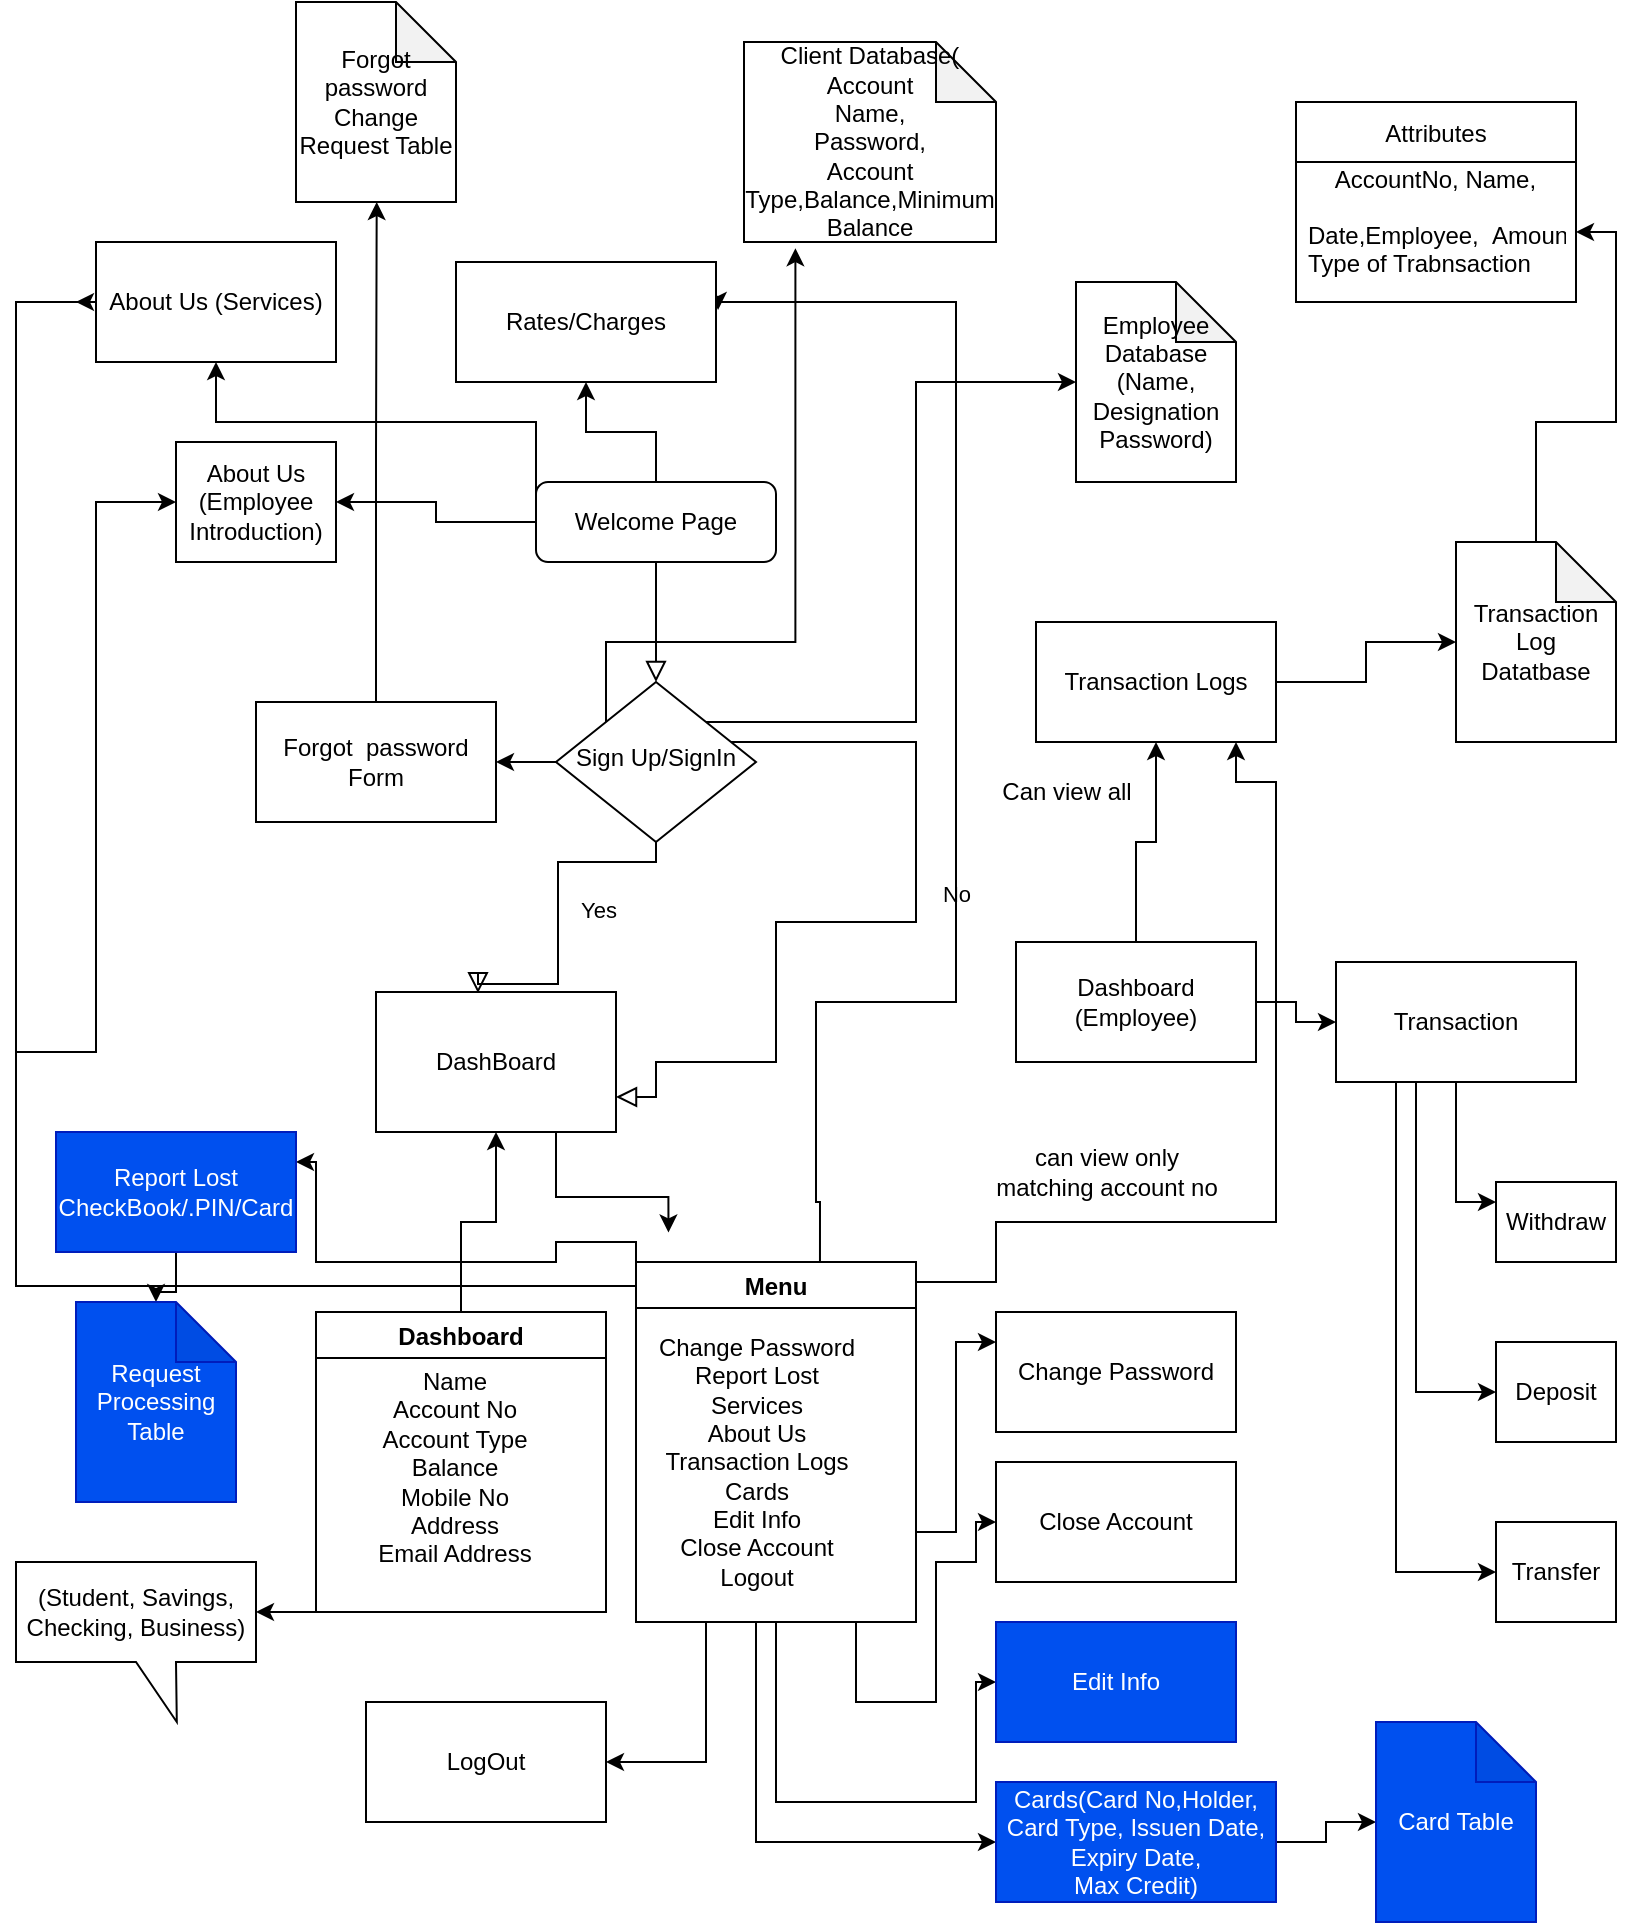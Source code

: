 <mxfile version="20.2.7" type="github">
  <diagram id="C5RBs43oDa-KdzZeNtuy" name="Page-1">
    <mxGraphModel dx="1192" dy="1692" grid="1" gridSize="10" guides="1" tooltips="1" connect="1" arrows="1" fold="1" page="1" pageScale="1" pageWidth="827" pageHeight="1169" math="0" shadow="0">
      <root>
        <mxCell id="WIyWlLk6GJQsqaUBKTNV-0" />
        <mxCell id="WIyWlLk6GJQsqaUBKTNV-1" parent="WIyWlLk6GJQsqaUBKTNV-0" />
        <mxCell id="WIyWlLk6GJQsqaUBKTNV-2" value="" style="rounded=0;html=1;jettySize=auto;orthogonalLoop=1;fontSize=11;endArrow=block;endFill=0;endSize=8;strokeWidth=1;shadow=0;labelBackgroundColor=none;edgeStyle=orthogonalEdgeStyle;" parent="WIyWlLk6GJQsqaUBKTNV-1" source="WIyWlLk6GJQsqaUBKTNV-3" target="WIyWlLk6GJQsqaUBKTNV-6" edge="1">
          <mxGeometry relative="1" as="geometry" />
        </mxCell>
        <mxCell id="RE7xwJCLeJIO6roD6Kax-3" value="" style="edgeStyle=orthogonalEdgeStyle;rounded=0;orthogonalLoop=1;jettySize=auto;html=1;" edge="1" parent="WIyWlLk6GJQsqaUBKTNV-1" source="WIyWlLk6GJQsqaUBKTNV-3" target="RE7xwJCLeJIO6roD6Kax-2">
          <mxGeometry relative="1" as="geometry" />
        </mxCell>
        <mxCell id="RE7xwJCLeJIO6roD6Kax-6" value="" style="edgeStyle=orthogonalEdgeStyle;rounded=0;orthogonalLoop=1;jettySize=auto;html=1;" edge="1" parent="WIyWlLk6GJQsqaUBKTNV-1" source="WIyWlLk6GJQsqaUBKTNV-3" target="RE7xwJCLeJIO6roD6Kax-4">
          <mxGeometry relative="1" as="geometry" />
        </mxCell>
        <mxCell id="RE7xwJCLeJIO6roD6Kax-12" style="edgeStyle=orthogonalEdgeStyle;rounded=0;orthogonalLoop=1;jettySize=auto;html=1;exitX=0;exitY=0.25;exitDx=0;exitDy=0;" edge="1" parent="WIyWlLk6GJQsqaUBKTNV-1" source="WIyWlLk6GJQsqaUBKTNV-3" target="RE7xwJCLeJIO6roD6Kax-11">
          <mxGeometry relative="1" as="geometry">
            <mxPoint x="220" y="130" as="targetPoint" />
            <Array as="points">
              <mxPoint x="270" y="200" />
              <mxPoint x="110" y="200" />
            </Array>
          </mxGeometry>
        </mxCell>
        <mxCell id="WIyWlLk6GJQsqaUBKTNV-3" value="Welcome Page" style="rounded=1;whiteSpace=wrap;html=1;fontSize=12;glass=0;strokeWidth=1;shadow=0;" parent="WIyWlLk6GJQsqaUBKTNV-1" vertex="1">
          <mxGeometry x="270" y="230" width="120" height="40" as="geometry" />
        </mxCell>
        <mxCell id="WIyWlLk6GJQsqaUBKTNV-4" value="Yes" style="rounded=0;html=1;jettySize=auto;orthogonalLoop=1;fontSize=11;endArrow=block;endFill=0;endSize=8;strokeWidth=1;shadow=0;labelBackgroundColor=none;edgeStyle=orthogonalEdgeStyle;entryX=0.425;entryY=0.008;entryDx=0;entryDy=0;entryPerimeter=0;" parent="WIyWlLk6GJQsqaUBKTNV-1" source="WIyWlLk6GJQsqaUBKTNV-6" target="RE7xwJCLeJIO6roD6Kax-0" edge="1">
          <mxGeometry y="20" relative="1" as="geometry">
            <mxPoint as="offset" />
            <mxPoint x="230" y="460" as="targetPoint" />
            <Array as="points">
              <mxPoint x="330" y="420" />
              <mxPoint x="281" y="420" />
              <mxPoint x="281" y="481" />
            </Array>
          </mxGeometry>
        </mxCell>
        <mxCell id="WIyWlLk6GJQsqaUBKTNV-5" value="No" style="edgeStyle=orthogonalEdgeStyle;rounded=0;html=1;jettySize=auto;orthogonalLoop=1;fontSize=11;endArrow=block;endFill=0;endSize=8;strokeWidth=1;shadow=0;labelBackgroundColor=none;entryX=1;entryY=0.75;entryDx=0;entryDy=0;" parent="WIyWlLk6GJQsqaUBKTNV-1" source="WIyWlLk6GJQsqaUBKTNV-6" target="RE7xwJCLeJIO6roD6Kax-0" edge="1">
          <mxGeometry x="-0.2" y="20" relative="1" as="geometry">
            <mxPoint as="offset" />
            <mxPoint x="360" y="590" as="targetPoint" />
            <Array as="points">
              <mxPoint x="460" y="360" />
              <mxPoint x="460" y="450" />
              <mxPoint x="390" y="450" />
              <mxPoint x="390" y="520" />
              <mxPoint x="330" y="520" />
            </Array>
          </mxGeometry>
        </mxCell>
        <mxCell id="RE7xwJCLeJIO6roD6Kax-40" style="edgeStyle=orthogonalEdgeStyle;rounded=0;orthogonalLoop=1;jettySize=auto;html=1;exitX=1;exitY=0;exitDx=0;exitDy=0;entryX=0;entryY=0.5;entryDx=0;entryDy=0;entryPerimeter=0;" edge="1" parent="WIyWlLk6GJQsqaUBKTNV-1" source="WIyWlLk6GJQsqaUBKTNV-6" target="RE7xwJCLeJIO6roD6Kax-35">
          <mxGeometry relative="1" as="geometry">
            <mxPoint x="440" y="100" as="targetPoint" />
          </mxGeometry>
        </mxCell>
        <mxCell id="RE7xwJCLeJIO6roD6Kax-51" style="edgeStyle=orthogonalEdgeStyle;rounded=0;orthogonalLoop=1;jettySize=auto;html=1;exitX=0;exitY=0.5;exitDx=0;exitDy=0;entryX=1;entryY=0.5;entryDx=0;entryDy=0;" edge="1" parent="WIyWlLk6GJQsqaUBKTNV-1" source="WIyWlLk6GJQsqaUBKTNV-6" target="RE7xwJCLeJIO6roD6Kax-50">
          <mxGeometry relative="1" as="geometry" />
        </mxCell>
        <mxCell id="WIyWlLk6GJQsqaUBKTNV-6" value="Sign Up/SignIn" style="rhombus;whiteSpace=wrap;html=1;shadow=0;fontFamily=Helvetica;fontSize=12;align=center;strokeWidth=1;spacing=6;spacingTop=-4;" parent="WIyWlLk6GJQsqaUBKTNV-1" vertex="1">
          <mxGeometry x="280" y="330" width="100" height="80" as="geometry" />
        </mxCell>
        <mxCell id="RE7xwJCLeJIO6roD6Kax-9" style="edgeStyle=orthogonalEdgeStyle;rounded=0;orthogonalLoop=1;jettySize=auto;html=1;entryX=1.008;entryY=0.4;entryDx=0;entryDy=0;entryPerimeter=0;exitX=0.657;exitY=0.007;exitDx=0;exitDy=0;exitPerimeter=0;" edge="1" parent="WIyWlLk6GJQsqaUBKTNV-1" source="RE7xwJCLeJIO6roD6Kax-58" target="RE7xwJCLeJIO6roD6Kax-4">
          <mxGeometry relative="1" as="geometry">
            <mxPoint x="460" y="140" as="targetPoint" />
            <mxPoint x="410" y="610" as="sourcePoint" />
            <Array as="points">
              <mxPoint x="412" y="590" />
              <mxPoint x="410" y="590" />
              <mxPoint x="410" y="490" />
              <mxPoint x="480" y="490" />
              <mxPoint x="480" y="140" />
              <mxPoint x="361" y="140" />
            </Array>
          </mxGeometry>
        </mxCell>
        <mxCell id="RE7xwJCLeJIO6roD6Kax-10" style="edgeStyle=orthogonalEdgeStyle;rounded=0;orthogonalLoop=1;jettySize=auto;html=1;" edge="1" parent="WIyWlLk6GJQsqaUBKTNV-1" target="RE7xwJCLeJIO6roD6Kax-2">
          <mxGeometry relative="1" as="geometry">
            <mxPoint x="10" y="515" as="sourcePoint" />
            <Array as="points">
              <mxPoint x="50" y="515" />
              <mxPoint x="50" y="240" />
            </Array>
          </mxGeometry>
        </mxCell>
        <mxCell id="RE7xwJCLeJIO6roD6Kax-13" style="edgeStyle=orthogonalEdgeStyle;rounded=0;orthogonalLoop=1;jettySize=auto;html=1;exitX=0;exitY=0.25;exitDx=0;exitDy=0;" edge="1" parent="WIyWlLk6GJQsqaUBKTNV-1" source="RE7xwJCLeJIO6roD6Kax-58">
          <mxGeometry relative="1" as="geometry">
            <mxPoint x="40" y="140" as="targetPoint" />
            <Array as="points">
              <mxPoint x="320" y="632" />
              <mxPoint x="10" y="632" />
              <mxPoint x="10" y="140" />
              <mxPoint x="60" y="140" />
            </Array>
          </mxGeometry>
        </mxCell>
        <mxCell id="RE7xwJCLeJIO6roD6Kax-29" style="edgeStyle=orthogonalEdgeStyle;rounded=0;orthogonalLoop=1;jettySize=auto;html=1;exitX=1;exitY=0.25;exitDx=0;exitDy=0;" edge="1" parent="WIyWlLk6GJQsqaUBKTNV-1" source="RE7xwJCLeJIO6roD6Kax-58" target="RE7xwJCLeJIO6roD6Kax-21">
          <mxGeometry relative="1" as="geometry">
            <mxPoint x="660" y="380" as="targetPoint" />
            <Array as="points">
              <mxPoint x="460" y="630" />
              <mxPoint x="500" y="630" />
              <mxPoint x="500" y="600" />
              <mxPoint x="640" y="600" />
              <mxPoint x="640" y="380" />
              <mxPoint x="620" y="380" />
            </Array>
          </mxGeometry>
        </mxCell>
        <mxCell id="RE7xwJCLeJIO6roD6Kax-46" style="edgeStyle=orthogonalEdgeStyle;rounded=0;orthogonalLoop=1;jettySize=auto;html=1;exitX=0;exitY=0;exitDx=0;exitDy=0;entryX=1;entryY=0.25;entryDx=0;entryDy=0;" edge="1" parent="WIyWlLk6GJQsqaUBKTNV-1" source="RE7xwJCLeJIO6roD6Kax-58" target="RE7xwJCLeJIO6roD6Kax-45">
          <mxGeometry relative="1" as="geometry">
            <Array as="points">
              <mxPoint x="320" y="610" />
              <mxPoint x="280" y="610" />
              <mxPoint x="280" y="620" />
              <mxPoint x="160" y="620" />
              <mxPoint x="160" y="570" />
            </Array>
          </mxGeometry>
        </mxCell>
        <mxCell id="RE7xwJCLeJIO6roD6Kax-60" style="edgeStyle=orthogonalEdgeStyle;rounded=0;orthogonalLoop=1;jettySize=auto;html=1;exitX=0.75;exitY=1;exitDx=0;exitDy=0;entryX=0.116;entryY=-0.082;entryDx=0;entryDy=0;entryPerimeter=0;" edge="1" parent="WIyWlLk6GJQsqaUBKTNV-1" source="RE7xwJCLeJIO6roD6Kax-0" target="RE7xwJCLeJIO6roD6Kax-58">
          <mxGeometry relative="1" as="geometry" />
        </mxCell>
        <mxCell id="RE7xwJCLeJIO6roD6Kax-0" value="DashBoard" style="rounded=0;whiteSpace=wrap;html=1;" vertex="1" parent="WIyWlLk6GJQsqaUBKTNV-1">
          <mxGeometry x="190" y="485" width="120" height="70" as="geometry" />
        </mxCell>
        <mxCell id="RE7xwJCLeJIO6roD6Kax-2" value="About Us (Employee Introduction)" style="rounded=0;whiteSpace=wrap;html=1;" vertex="1" parent="WIyWlLk6GJQsqaUBKTNV-1">
          <mxGeometry x="90" y="210" width="80" height="60" as="geometry" />
        </mxCell>
        <mxCell id="RE7xwJCLeJIO6roD6Kax-4" value="Rates/Charges" style="rounded=0;whiteSpace=wrap;html=1;" vertex="1" parent="WIyWlLk6GJQsqaUBKTNV-1">
          <mxGeometry x="230" y="120" width="130" height="60" as="geometry" />
        </mxCell>
        <mxCell id="RE7xwJCLeJIO6roD6Kax-11" value="About Us (Services)" style="rounded=0;whiteSpace=wrap;html=1;" vertex="1" parent="WIyWlLk6GJQsqaUBKTNV-1">
          <mxGeometry x="50" y="110" width="120" height="60" as="geometry" />
        </mxCell>
        <mxCell id="RE7xwJCLeJIO6roD6Kax-23" value="" style="edgeStyle=orthogonalEdgeStyle;rounded=0;orthogonalLoop=1;jettySize=auto;html=1;" edge="1" parent="WIyWlLk6GJQsqaUBKTNV-1" source="RE7xwJCLeJIO6roD6Kax-14" target="RE7xwJCLeJIO6roD6Kax-21">
          <mxGeometry relative="1" as="geometry" />
        </mxCell>
        <mxCell id="RE7xwJCLeJIO6roD6Kax-30" value="" style="edgeStyle=orthogonalEdgeStyle;rounded=0;orthogonalLoop=1;jettySize=auto;html=1;" edge="1" parent="WIyWlLk6GJQsqaUBKTNV-1" source="RE7xwJCLeJIO6roD6Kax-14" target="RE7xwJCLeJIO6roD6Kax-15">
          <mxGeometry relative="1" as="geometry" />
        </mxCell>
        <mxCell id="RE7xwJCLeJIO6roD6Kax-14" value="Dashboard (Employee)" style="rounded=0;whiteSpace=wrap;html=1;" vertex="1" parent="WIyWlLk6GJQsqaUBKTNV-1">
          <mxGeometry x="510" y="460" width="120" height="60" as="geometry" />
        </mxCell>
        <mxCell id="RE7xwJCLeJIO6roD6Kax-31" style="edgeStyle=orthogonalEdgeStyle;rounded=0;orthogonalLoop=1;jettySize=auto;html=1;exitX=0.5;exitY=1;exitDx=0;exitDy=0;entryX=0;entryY=0.25;entryDx=0;entryDy=0;" edge="1" parent="WIyWlLk6GJQsqaUBKTNV-1" source="RE7xwJCLeJIO6roD6Kax-15" target="RE7xwJCLeJIO6roD6Kax-16">
          <mxGeometry relative="1" as="geometry">
            <mxPoint x="719.765" y="600" as="targetPoint" />
          </mxGeometry>
        </mxCell>
        <mxCell id="RE7xwJCLeJIO6roD6Kax-32" style="edgeStyle=orthogonalEdgeStyle;rounded=0;orthogonalLoop=1;jettySize=auto;html=1;exitX=0.25;exitY=1;exitDx=0;exitDy=0;entryX=0;entryY=0.5;entryDx=0;entryDy=0;" edge="1" parent="WIyWlLk6GJQsqaUBKTNV-1" source="RE7xwJCLeJIO6roD6Kax-15" target="RE7xwJCLeJIO6roD6Kax-17">
          <mxGeometry relative="1" as="geometry">
            <mxPoint x="699.765" y="690" as="targetPoint" />
            <Array as="points">
              <mxPoint x="710" y="530" />
              <mxPoint x="710" y="685" />
            </Array>
          </mxGeometry>
        </mxCell>
        <mxCell id="RE7xwJCLeJIO6roD6Kax-33" style="edgeStyle=orthogonalEdgeStyle;rounded=0;orthogonalLoop=1;jettySize=auto;html=1;exitX=0.25;exitY=1;exitDx=0;exitDy=0;entryX=0;entryY=0.5;entryDx=0;entryDy=0;" edge="1" parent="WIyWlLk6GJQsqaUBKTNV-1" source="RE7xwJCLeJIO6roD6Kax-15" target="RE7xwJCLeJIO6roD6Kax-18">
          <mxGeometry relative="1" as="geometry">
            <mxPoint x="700" y="780" as="targetPoint" />
          </mxGeometry>
        </mxCell>
        <mxCell id="RE7xwJCLeJIO6roD6Kax-15" value="Transaction" style="rounded=0;whiteSpace=wrap;html=1;" vertex="1" parent="WIyWlLk6GJQsqaUBKTNV-1">
          <mxGeometry x="670" y="470" width="120" height="60" as="geometry" />
        </mxCell>
        <mxCell id="RE7xwJCLeJIO6roD6Kax-16" value="Withdraw" style="rounded=0;whiteSpace=wrap;html=1;" vertex="1" parent="WIyWlLk6GJQsqaUBKTNV-1">
          <mxGeometry x="750" y="580" width="60" height="40" as="geometry" />
        </mxCell>
        <mxCell id="RE7xwJCLeJIO6roD6Kax-17" value="Deposit" style="rounded=0;whiteSpace=wrap;html=1;" vertex="1" parent="WIyWlLk6GJQsqaUBKTNV-1">
          <mxGeometry x="750" y="660" width="60" height="50" as="geometry" />
        </mxCell>
        <mxCell id="RE7xwJCLeJIO6roD6Kax-18" value="Transfer" style="rounded=0;whiteSpace=wrap;html=1;" vertex="1" parent="WIyWlLk6GJQsqaUBKTNV-1">
          <mxGeometry x="750" y="750" width="60" height="50" as="geometry" />
        </mxCell>
        <mxCell id="RE7xwJCLeJIO6roD6Kax-42" style="edgeStyle=orthogonalEdgeStyle;rounded=0;orthogonalLoop=1;jettySize=auto;html=1;exitX=0.5;exitY=0;exitDx=0;exitDy=0;exitPerimeter=0;entryX=1;entryY=0.5;entryDx=0;entryDy=0;" edge="1" parent="WIyWlLk6GJQsqaUBKTNV-1" source="RE7xwJCLeJIO6roD6Kax-19" target="RE7xwJCLeJIO6roD6Kax-37">
          <mxGeometry relative="1" as="geometry" />
        </mxCell>
        <mxCell id="RE7xwJCLeJIO6roD6Kax-19" value="Transaction Log Datatbase" style="shape=note;whiteSpace=wrap;html=1;backgroundOutline=1;darkOpacity=0.05;" vertex="1" parent="WIyWlLk6GJQsqaUBKTNV-1">
          <mxGeometry x="730" y="260" width="80" height="100" as="geometry" />
        </mxCell>
        <mxCell id="RE7xwJCLeJIO6roD6Kax-22" value="" style="edgeStyle=orthogonalEdgeStyle;rounded=0;orthogonalLoop=1;jettySize=auto;html=1;" edge="1" parent="WIyWlLk6GJQsqaUBKTNV-1" source="RE7xwJCLeJIO6roD6Kax-21" target="RE7xwJCLeJIO6roD6Kax-19">
          <mxGeometry relative="1" as="geometry" />
        </mxCell>
        <mxCell id="RE7xwJCLeJIO6roD6Kax-21" value="Transaction Logs" style="rounded=0;whiteSpace=wrap;html=1;" vertex="1" parent="WIyWlLk6GJQsqaUBKTNV-1">
          <mxGeometry x="520" y="300" width="120" height="60" as="geometry" />
        </mxCell>
        <mxCell id="RE7xwJCLeJIO6roD6Kax-26" value="Can view all " style="text;html=1;align=center;verticalAlign=middle;resizable=0;points=[];autosize=1;strokeColor=none;fillColor=none;" vertex="1" parent="WIyWlLk6GJQsqaUBKTNV-1">
          <mxGeometry x="490" y="370" width="90" height="30" as="geometry" />
        </mxCell>
        <mxCell id="RE7xwJCLeJIO6roD6Kax-28" value="&lt;div&gt;can view only &lt;br&gt;&lt;/div&gt;&lt;div&gt;matching account no&lt;/div&gt;" style="text;html=1;align=center;verticalAlign=middle;resizable=0;points=[];autosize=1;strokeColor=none;fillColor=none;" vertex="1" parent="WIyWlLk6GJQsqaUBKTNV-1">
          <mxGeometry x="490" y="555" width="130" height="40" as="geometry" />
        </mxCell>
        <mxCell id="RE7xwJCLeJIO6roD6Kax-35" value="&lt;div&gt;Employee&lt;/div&gt;&lt;div&gt;Database &lt;br&gt;&lt;/div&gt;&lt;div&gt;(Name, Designation&lt;/div&gt;&lt;div&gt;Password)&lt;br&gt;&lt;/div&gt;" style="shape=note;whiteSpace=wrap;html=1;backgroundOutline=1;darkOpacity=0.05;" vertex="1" parent="WIyWlLk6GJQsqaUBKTNV-1">
          <mxGeometry x="540" y="130" width="80" height="100" as="geometry" />
        </mxCell>
        <mxCell id="RE7xwJCLeJIO6roD6Kax-36" value="Attributes" style="swimlane;fontStyle=0;childLayout=stackLayout;horizontal=1;startSize=30;horizontalStack=0;resizeParent=1;resizeParentMax=0;resizeLast=0;collapsible=1;marginBottom=0;" vertex="1" parent="WIyWlLk6GJQsqaUBKTNV-1">
          <mxGeometry x="650" y="40" width="140" height="100" as="geometry" />
        </mxCell>
        <mxCell id="RE7xwJCLeJIO6roD6Kax-37" value="    AccountNo, Name, &#xa;&#xa;Date,Employee,  Amount,&#xa;Type of Trabnsaction&#xa;" style="text;strokeColor=none;fillColor=none;align=left;verticalAlign=middle;spacingLeft=4;spacingRight=4;overflow=hidden;points=[[0,0.5],[1,0.5]];portConstraint=eastwest;rotatable=0;" vertex="1" parent="RE7xwJCLeJIO6roD6Kax-36">
          <mxGeometry y="30" width="140" height="70" as="geometry" />
        </mxCell>
        <mxCell id="RE7xwJCLeJIO6roD6Kax-41" value="&lt;div&gt;Client Database(&lt;/div&gt;&lt;div&gt;Account&lt;/div&gt;&lt;div&gt;Name,&lt;/div&gt;&lt;div&gt;Password,&lt;/div&gt;&lt;div&gt;Account Type,Balance,Minimum Balance&lt;br&gt;&lt;/div&gt;" style="shape=note;whiteSpace=wrap;html=1;backgroundOutline=1;darkOpacity=0.05;" vertex="1" parent="WIyWlLk6GJQsqaUBKTNV-1">
          <mxGeometry x="374" y="10" width="126" height="100" as="geometry" />
        </mxCell>
        <mxCell id="RE7xwJCLeJIO6roD6Kax-43" style="edgeStyle=orthogonalEdgeStyle;rounded=0;orthogonalLoop=1;jettySize=auto;html=1;exitX=0;exitY=0;exitDx=0;exitDy=0;entryX=0.204;entryY=1.031;entryDx=0;entryDy=0;entryPerimeter=0;" edge="1" parent="WIyWlLk6GJQsqaUBKTNV-1" source="WIyWlLk6GJQsqaUBKTNV-6" target="RE7xwJCLeJIO6roD6Kax-41">
          <mxGeometry relative="1" as="geometry">
            <mxPoint x="400" y="280" as="targetPoint" />
            <Array as="points">
              <mxPoint x="305" y="310" />
              <mxPoint x="400" y="310" />
            </Array>
          </mxGeometry>
        </mxCell>
        <mxCell id="RE7xwJCLeJIO6roD6Kax-54" value="" style="edgeStyle=orthogonalEdgeStyle;rounded=0;orthogonalLoop=1;jettySize=auto;html=1;" edge="1" parent="WIyWlLk6GJQsqaUBKTNV-1" source="RE7xwJCLeJIO6roD6Kax-45" target="RE7xwJCLeJIO6roD6Kax-47">
          <mxGeometry relative="1" as="geometry" />
        </mxCell>
        <mxCell id="RE7xwJCLeJIO6roD6Kax-45" value="Report Lost CheckBook/.PIN/Card" style="rounded=0;whiteSpace=wrap;html=1;fillColor=#0050ef;fontColor=#ffffff;strokeColor=#001DBC;" vertex="1" parent="WIyWlLk6GJQsqaUBKTNV-1">
          <mxGeometry x="30" y="555" width="120" height="60" as="geometry" />
        </mxCell>
        <mxCell id="RE7xwJCLeJIO6roD6Kax-47" value="Request Processing Table " style="shape=note;whiteSpace=wrap;html=1;backgroundOutline=1;darkOpacity=0.05;fillColor=#0050ef;strokeColor=#001DBC;fontColor=#ffffff;" vertex="1" parent="WIyWlLk6GJQsqaUBKTNV-1">
          <mxGeometry x="40" y="640" width="80" height="100" as="geometry" />
        </mxCell>
        <mxCell id="RE7xwJCLeJIO6roD6Kax-48" value="Forgot password Change Request Table" style="shape=note;whiteSpace=wrap;html=1;backgroundOutline=1;darkOpacity=0.05;" vertex="1" parent="WIyWlLk6GJQsqaUBKTNV-1">
          <mxGeometry x="150" y="-10" width="80" height="100" as="geometry" />
        </mxCell>
        <mxCell id="RE7xwJCLeJIO6roD6Kax-52" style="edgeStyle=orthogonalEdgeStyle;rounded=0;orthogonalLoop=1;jettySize=auto;html=1;exitX=0.5;exitY=0;exitDx=0;exitDy=0;" edge="1" parent="WIyWlLk6GJQsqaUBKTNV-1" source="RE7xwJCLeJIO6roD6Kax-50">
          <mxGeometry relative="1" as="geometry">
            <mxPoint x="190.353" y="90" as="targetPoint" />
          </mxGeometry>
        </mxCell>
        <mxCell id="RE7xwJCLeJIO6roD6Kax-50" value="Forgot&amp;nbsp; password Form" style="rounded=0;whiteSpace=wrap;html=1;" vertex="1" parent="WIyWlLk6GJQsqaUBKTNV-1">
          <mxGeometry x="130" y="340" width="120" height="60" as="geometry" />
        </mxCell>
        <mxCell id="RE7xwJCLeJIO6roD6Kax-57" value="" style="edgeStyle=orthogonalEdgeStyle;rounded=0;orthogonalLoop=1;jettySize=auto;html=1;" edge="1" parent="WIyWlLk6GJQsqaUBKTNV-1" source="RE7xwJCLeJIO6roD6Kax-55" target="RE7xwJCLeJIO6roD6Kax-0">
          <mxGeometry relative="1" as="geometry" />
        </mxCell>
        <mxCell id="RE7xwJCLeJIO6roD6Kax-62" style="edgeStyle=orthogonalEdgeStyle;rounded=0;orthogonalLoop=1;jettySize=auto;html=1;exitX=1;exitY=0.75;exitDx=0;exitDy=0;entryX=0;entryY=0.25;entryDx=0;entryDy=0;" edge="1" parent="WIyWlLk6GJQsqaUBKTNV-1" source="RE7xwJCLeJIO6roD6Kax-58" target="RE7xwJCLeJIO6roD6Kax-61">
          <mxGeometry relative="1" as="geometry" />
        </mxCell>
        <mxCell id="RE7xwJCLeJIO6roD6Kax-64" style="edgeStyle=orthogonalEdgeStyle;rounded=0;orthogonalLoop=1;jettySize=auto;html=1;exitX=1;exitY=1;exitDx=0;exitDy=0;entryX=0;entryY=0.5;entryDx=0;entryDy=0;" edge="1" parent="WIyWlLk6GJQsqaUBKTNV-1" source="RE7xwJCLeJIO6roD6Kax-58" target="RE7xwJCLeJIO6roD6Kax-63">
          <mxGeometry relative="1" as="geometry">
            <Array as="points">
              <mxPoint x="430" y="800" />
              <mxPoint x="430" y="840" />
              <mxPoint x="470" y="840" />
              <mxPoint x="470" y="770" />
              <mxPoint x="490" y="770" />
              <mxPoint x="490" y="750" />
            </Array>
          </mxGeometry>
        </mxCell>
        <mxCell id="RE7xwJCLeJIO6roD6Kax-66" style="edgeStyle=orthogonalEdgeStyle;rounded=0;orthogonalLoop=1;jettySize=auto;html=1;exitX=0.75;exitY=1;exitDx=0;exitDy=0;entryX=0;entryY=0.5;entryDx=0;entryDy=0;" edge="1" parent="WIyWlLk6GJQsqaUBKTNV-1" source="RE7xwJCLeJIO6roD6Kax-58" target="RE7xwJCLeJIO6roD6Kax-65">
          <mxGeometry relative="1" as="geometry">
            <mxPoint x="425.118" y="830" as="targetPoint" />
            <Array as="points">
              <mxPoint x="390" y="800" />
              <mxPoint x="390" y="890" />
              <mxPoint x="490" y="890" />
              <mxPoint x="490" y="830" />
            </Array>
          </mxGeometry>
        </mxCell>
        <mxCell id="RE7xwJCLeJIO6roD6Kax-69" style="edgeStyle=orthogonalEdgeStyle;rounded=0;orthogonalLoop=1;jettySize=auto;html=1;exitX=0.5;exitY=1;exitDx=0;exitDy=0;entryX=0;entryY=0.5;entryDx=0;entryDy=0;" edge="1" parent="WIyWlLk6GJQsqaUBKTNV-1" source="RE7xwJCLeJIO6roD6Kax-58" target="RE7xwJCLeJIO6roD6Kax-67">
          <mxGeometry relative="1" as="geometry">
            <mxPoint x="430" y="930" as="targetPoint" />
            <Array as="points">
              <mxPoint x="380" y="800" />
              <mxPoint x="380" y="910" />
            </Array>
          </mxGeometry>
        </mxCell>
        <mxCell id="RE7xwJCLeJIO6roD6Kax-79" style="edgeStyle=orthogonalEdgeStyle;rounded=0;orthogonalLoop=1;jettySize=auto;html=1;exitX=0.25;exitY=1;exitDx=0;exitDy=0;entryX=1;entryY=0.5;entryDx=0;entryDy=0;" edge="1" parent="WIyWlLk6GJQsqaUBKTNV-1" source="RE7xwJCLeJIO6roD6Kax-58" target="RE7xwJCLeJIO6roD6Kax-78">
          <mxGeometry relative="1" as="geometry" />
        </mxCell>
        <mxCell id="RE7xwJCLeJIO6roD6Kax-58" value="Menu" style="swimlane;" vertex="1" parent="WIyWlLk6GJQsqaUBKTNV-1">
          <mxGeometry x="320" y="620" width="140" height="180" as="geometry" />
        </mxCell>
        <mxCell id="RE7xwJCLeJIO6roD6Kax-77" value="&lt;div&gt;Change Password&lt;/div&gt;&lt;div&gt;Report Lost&lt;/div&gt;&lt;div&gt;Services&lt;/div&gt;&lt;div&gt;About Us&lt;/div&gt;&lt;div&gt;Transaction Logs&lt;/div&gt;&lt;div&gt;Cards&lt;/div&gt;&lt;div&gt;Edit Info&lt;/div&gt;&lt;div&gt;Close Account&lt;/div&gt;&lt;div&gt;Logout&lt;br&gt;&lt;/div&gt;" style="text;html=1;align=center;verticalAlign=middle;resizable=0;points=[];autosize=1;strokeColor=none;fillColor=none;" vertex="1" parent="RE7xwJCLeJIO6roD6Kax-58">
          <mxGeometry y="30" width="120" height="140" as="geometry" />
        </mxCell>
        <mxCell id="RE7xwJCLeJIO6roD6Kax-73" style="edgeStyle=orthogonalEdgeStyle;rounded=0;orthogonalLoop=1;jettySize=auto;html=1;exitX=0;exitY=1;exitDx=0;exitDy=0;entryX=0;entryY=0;entryDx=120;entryDy=25;entryPerimeter=0;" edge="1" parent="WIyWlLk6GJQsqaUBKTNV-1" source="RE7xwJCLeJIO6roD6Kax-55" target="RE7xwJCLeJIO6roD6Kax-72">
          <mxGeometry relative="1" as="geometry" />
        </mxCell>
        <mxCell id="RE7xwJCLeJIO6roD6Kax-55" value="Dashboard" style="swimlane;" vertex="1" parent="WIyWlLk6GJQsqaUBKTNV-1">
          <mxGeometry x="160" y="645" width="145" height="150" as="geometry" />
        </mxCell>
        <mxCell id="RE7xwJCLeJIO6roD6Kax-56" value="&lt;div&gt;Name&lt;/div&gt;&lt;div&gt;Account No&lt;/div&gt;&lt;div&gt;Account Type&lt;br&gt;&lt;/div&gt;&lt;div&gt;Balance&lt;/div&gt;&lt;div&gt;Mobile No&lt;/div&gt;&lt;div&gt;Address&lt;/div&gt;&lt;div&gt;Email Address&lt;br&gt;&lt;/div&gt;&lt;div&gt;&lt;br&gt;&lt;/div&gt;" style="text;html=1;align=center;verticalAlign=middle;resizable=0;points=[];autosize=1;strokeColor=none;fillColor=none;" vertex="1" parent="RE7xwJCLeJIO6roD6Kax-55">
          <mxGeometry x="19" y="20" width="100" height="130" as="geometry" />
        </mxCell>
        <mxCell id="RE7xwJCLeJIO6roD6Kax-61" value="Change Password" style="rounded=0;whiteSpace=wrap;html=1;" vertex="1" parent="WIyWlLk6GJQsqaUBKTNV-1">
          <mxGeometry x="500" y="645" width="120" height="60" as="geometry" />
        </mxCell>
        <mxCell id="RE7xwJCLeJIO6roD6Kax-63" value="Close Account" style="rounded=0;whiteSpace=wrap;html=1;" vertex="1" parent="WIyWlLk6GJQsqaUBKTNV-1">
          <mxGeometry x="500" y="720" width="120" height="60" as="geometry" />
        </mxCell>
        <mxCell id="RE7xwJCLeJIO6roD6Kax-65" value="Edit Info" style="rounded=0;whiteSpace=wrap;html=1;fillColor=#0050ef;fontColor=#ffffff;strokeColor=#001DBC;" vertex="1" parent="WIyWlLk6GJQsqaUBKTNV-1">
          <mxGeometry x="500" y="800" width="120" height="60" as="geometry" />
        </mxCell>
        <mxCell id="RE7xwJCLeJIO6roD6Kax-70" value="" style="edgeStyle=orthogonalEdgeStyle;rounded=0;orthogonalLoop=1;jettySize=auto;html=1;" edge="1" parent="WIyWlLk6GJQsqaUBKTNV-1" source="RE7xwJCLeJIO6roD6Kax-67" target="RE7xwJCLeJIO6roD6Kax-68">
          <mxGeometry relative="1" as="geometry" />
        </mxCell>
        <mxCell id="RE7xwJCLeJIO6roD6Kax-67" value="&lt;div&gt;Cards(Card No,Holder, Card Type, Issuen Date, Expiry Date,&lt;/div&gt;&lt;div&gt;Max Credit)&lt;/div&gt;" style="rounded=0;whiteSpace=wrap;html=1;fillColor=#0050ef;fontColor=#ffffff;strokeColor=#001DBC;" vertex="1" parent="WIyWlLk6GJQsqaUBKTNV-1">
          <mxGeometry x="500" y="880" width="140" height="60" as="geometry" />
        </mxCell>
        <mxCell id="RE7xwJCLeJIO6roD6Kax-68" value="Card Table" style="shape=note;whiteSpace=wrap;html=1;backgroundOutline=1;darkOpacity=0.05;fillColor=#0050ef;fontColor=#ffffff;strokeColor=#001DBC;" vertex="1" parent="WIyWlLk6GJQsqaUBKTNV-1">
          <mxGeometry x="690" y="850" width="80" height="100" as="geometry" />
        </mxCell>
        <mxCell id="RE7xwJCLeJIO6roD6Kax-72" value="(Student, Savings, Checking, Business)" style="shape=callout;whiteSpace=wrap;html=1;perimeter=calloutPerimeter;position2=0.67;" vertex="1" parent="WIyWlLk6GJQsqaUBKTNV-1">
          <mxGeometry x="10" y="770" width="120" height="80" as="geometry" />
        </mxCell>
        <mxCell id="RE7xwJCLeJIO6roD6Kax-78" value="LogOut" style="rounded=0;whiteSpace=wrap;html=1;" vertex="1" parent="WIyWlLk6GJQsqaUBKTNV-1">
          <mxGeometry x="185" y="840" width="120" height="60" as="geometry" />
        </mxCell>
      </root>
    </mxGraphModel>
  </diagram>
</mxfile>
